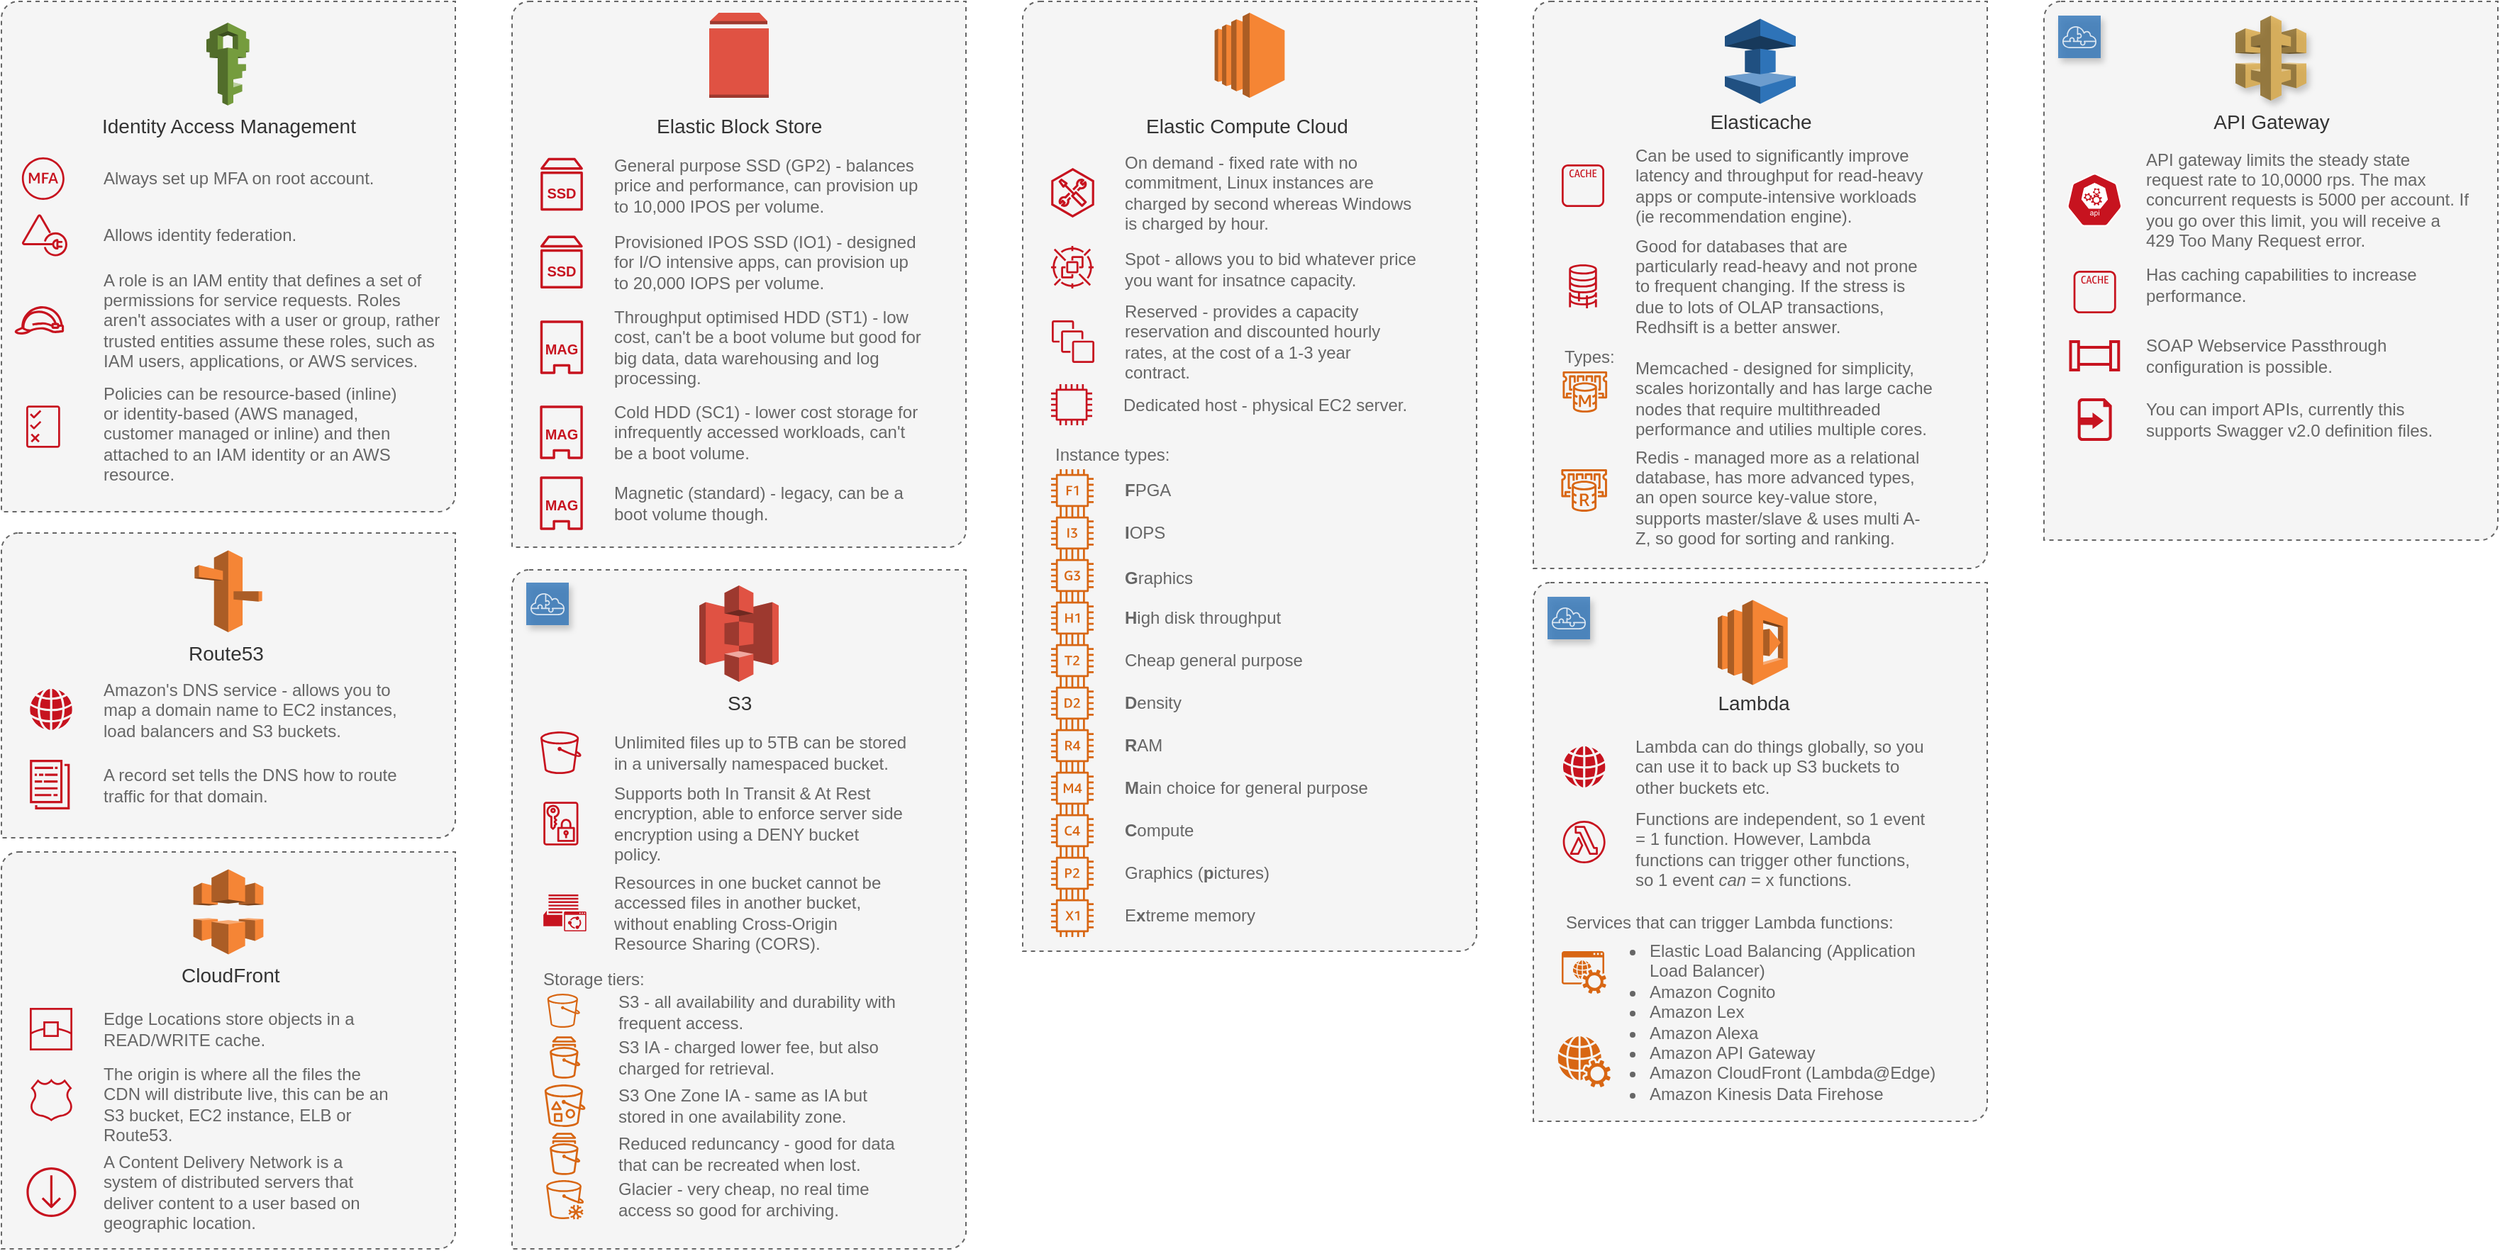 <mxfile version="12.4.2" type="device" pages="1"><diagram id="Ht1M8jgEwFfnCIfOTk4-" name="Page-1"><mxGraphModel dx="932" dy="666" grid="1" gridSize="10" guides="1" tooltips="1" connect="1" arrows="1" fold="1" page="1" pageScale="1" pageWidth="2336" pageHeight="1654" math="0" shadow="0"><root><mxCell id="0"/><mxCell id="1" parent="0"/><mxCell id="lsvM54tCQqU1haOQsPs_-42" value="" style="group" parent="1" vertex="1" connectable="0"><mxGeometry x="40" y="40" width="320" height="385" as="geometry"/></mxCell><mxCell id="lsvM54tCQqU1haOQsPs_-100" value="" style="group" parent="lsvM54tCQqU1haOQsPs_-42" vertex="1" connectable="0"><mxGeometry width="320" height="360" as="geometry"/></mxCell><mxCell id="lsvM54tCQqU1haOQsPs_-82" value="" style="verticalLabelPosition=bottom;verticalAlign=top;html=1;shape=mxgraph.basic.diag_round_rect;dx=6;fontSize=14;fontColor=#333333;strokeColor=#666666;dashed=1;fillColor=#f5f5f5;" parent="lsvM54tCQqU1haOQsPs_-100" vertex="1"><mxGeometry width="320" height="360" as="geometry"/></mxCell><mxCell id="sMB0JPfHtlFqm4pyfKsS-7" value="" style="outlineConnect=0;fontColor=#232F3E;gradientColor=none;fillColor=#C7131F;strokeColor=none;dashed=0;verticalLabelPosition=bottom;verticalAlign=top;align=center;html=1;fontSize=12;fontStyle=0;aspect=fixed;pointerEvents=1;shape=mxgraph.aws4.role;" parent="lsvM54tCQqU1haOQsPs_-100" vertex="1"><mxGeometry x="8.98" y="215" width="35.45" height="20" as="geometry"/></mxCell><mxCell id="sMB0JPfHtlFqm4pyfKsS-8" value="" style="outlineConnect=0;fontColor=#232F3E;gradientColor=none;fillColor=#C7131F;strokeColor=none;dashed=0;verticalLabelPosition=bottom;verticalAlign=top;align=center;html=1;fontSize=12;fontStyle=0;aspect=fixed;pointerEvents=1;shape=mxgraph.aws4.ad_connector;" parent="lsvM54tCQqU1haOQsPs_-100" vertex="1"><mxGeometry x="14.43" y="150" width="32.05" height="30" as="geometry"/></mxCell><mxCell id="sMB0JPfHtlFqm4pyfKsS-9" value="" style="outlineConnect=0;fontColor=#232F3E;gradientColor=none;fillColor=#C7131F;strokeColor=none;dashed=0;verticalLabelPosition=bottom;verticalAlign=top;align=center;html=1;fontSize=12;fontStyle=0;aspect=fixed;pointerEvents=1;shape=mxgraph.aws4.mfa_token;" parent="lsvM54tCQqU1haOQsPs_-100" vertex="1"><mxGeometry x="14.43" y="110" width="30" height="30" as="geometry"/></mxCell><mxCell id="sMB0JPfHtlFqm4pyfKsS-10" value="Always set up MFA on root account." style="text;html=1;strokeColor=none;fillColor=none;align=left;verticalAlign=middle;whiteSpace=wrap;rounded=0;fontColor=#666666;" parent="lsvM54tCQqU1haOQsPs_-100" vertex="1"><mxGeometry x="70" y="115" width="210" height="20" as="geometry"/></mxCell><mxCell id="sMB0JPfHtlFqm4pyfKsS-11" value="Allows identity federation." style="text;html=1;strokeColor=none;fillColor=none;align=left;verticalAlign=middle;whiteSpace=wrap;rounded=0;fontColor=#666666;" parent="lsvM54tCQqU1haOQsPs_-100" vertex="1"><mxGeometry x="70" y="155" width="210" height="20" as="geometry"/></mxCell><mxCell id="sMB0JPfHtlFqm4pyfKsS-12" value="A role is an IAM entity that defines a set of permissions for service requests. Roles aren't associates with a user or group, rather trusted entities assume these roles, such as IAM users, applications, or AWS services." style="text;html=1;strokeColor=none;fillColor=none;align=left;verticalAlign=middle;whiteSpace=wrap;rounded=0;fontColor=#666666;" parent="lsvM54tCQqU1haOQsPs_-100" vertex="1"><mxGeometry x="70" y="215" width="240" height="20" as="geometry"/></mxCell><mxCell id="lsvM54tCQqU1haOQsPs_-2" value="" style="group" parent="lsvM54tCQqU1haOQsPs_-100" vertex="1" connectable="0"><mxGeometry x="120" y="15" width="79.28" height="80" as="geometry"/></mxCell><mxCell id="lsvM54tCQqU1haOQsPs_-1" value="" style="outlineConnect=0;dashed=0;verticalLabelPosition=bottom;verticalAlign=top;align=center;html=1;shape=mxgraph.aws3.iam;fillColor=#759C3E;gradientColor=none;" parent="lsvM54tCQqU1haOQsPs_-2" vertex="1"><mxGeometry x="24.505" width="30.271" height="58.378" as="geometry"/></mxCell><mxCell id="sMB0JPfHtlFqm4pyfKsS-5" value="&lt;font style=&quot;font-size: 14px&quot; color=&quot;#333333&quot;&gt;Identity Access Management&lt;/font&gt;" style="text;html=1;align=center;" parent="lsvM54tCQqU1haOQsPs_-2" vertex="1"><mxGeometry y="58.378" width="79.28" height="21.622" as="geometry"/></mxCell><mxCell id="lsvM54tCQqU1haOQsPs_-3" value="" style="outlineConnect=0;fontColor=#232F3E;gradientColor=none;fillColor=#C7131F;strokeColor=none;dashed=0;verticalLabelPosition=bottom;verticalAlign=top;align=center;html=1;fontSize=12;fontStyle=0;aspect=fixed;pointerEvents=1;shape=mxgraph.aws4.permissions;" parent="lsvM54tCQqU1haOQsPs_-100" vertex="1"><mxGeometry x="17.51" y="285" width="23.85" height="30" as="geometry"/></mxCell><mxCell id="lsvM54tCQqU1haOQsPs_-4" value="&lt;font color=&quot;#666666&quot;&gt;Policies can be resource-based (inline) or identity-based (AWS managed, customer managed or inline) and then attached to an IAM identity or an AWS resource.&lt;/font&gt;" style="text;html=1;strokeColor=none;fillColor=none;align=left;verticalAlign=middle;whiteSpace=wrap;rounded=0;" parent="lsvM54tCQqU1haOQsPs_-100" vertex="1"><mxGeometry x="70" y="295" width="210" height="20" as="geometry"/></mxCell><mxCell id="lsvM54tCQqU1haOQsPs_-98" value="" style="group" parent="1" vertex="1" connectable="0"><mxGeometry x="470" y="48" width="250" height="382" as="geometry"/></mxCell><mxCell id="lsvM54tCQqU1haOQsPs_-41" value="" style="group" parent="lsvM54tCQqU1haOQsPs_-98" vertex="1" connectable="0"><mxGeometry width="250" height="382" as="geometry"/></mxCell><mxCell id="lsvM54tCQqU1haOQsPs_-12" value="" style="group" parent="lsvM54tCQqU1haOQsPs_-41" vertex="1" connectable="0"><mxGeometry x="30" width="220" height="382" as="geometry"/></mxCell><mxCell id="lsvM54tCQqU1haOQsPs_-23" value="" style="verticalLabelPosition=bottom;verticalAlign=top;html=1;shape=mxgraph.basic.diag_round_rect;dx=6;fontSize=14;fontColor=#333333;strokeColor=#666666;dashed=1;fillColor=#f5f5f5;" parent="lsvM54tCQqU1haOQsPs_-12" vertex="1"><mxGeometry x="-100" y="-8" width="320" height="385" as="geometry"/></mxCell><mxCell id="lsvM54tCQqU1haOQsPs_-10" value="" style="outlineConnect=0;dashed=0;verticalLabelPosition=bottom;verticalAlign=top;align=center;html=1;shape=mxgraph.aws3.volume;fillColor=#E05243;gradientColor=none;" parent="lsvM54tCQqU1haOQsPs_-12" vertex="1"><mxGeometry x="39" width="42" height="60" as="geometry"/></mxCell><mxCell id="lsvM54tCQqU1haOQsPs_-11" value="Elastic Block Store" style="text;html=1;fontColor=#333333;fontSize=14;" parent="lsvM54tCQqU1haOQsPs_-12" vertex="1"><mxGeometry y="65" width="120" height="30" as="geometry"/></mxCell><mxCell id="lsvM54tCQqU1haOQsPs_-32" value="" style="group" parent="lsvM54tCQqU1haOQsPs_-12" vertex="1" connectable="0"><mxGeometry x="-85" y="102.13" width="40" height="37.74" as="geometry"/></mxCell><mxCell id="lsvM54tCQqU1haOQsPs_-17" value="" style="outlineConnect=0;fontColor=#232F3E;gradientColor=none;fillColor=#C7131F;strokeColor=none;dashed=0;verticalLabelPosition=bottom;verticalAlign=top;align=center;html=1;fontSize=12;fontStyle=0;aspect=fixed;pointerEvents=1;shape=mxgraph.aws4.volume;" parent="lsvM54tCQqU1haOQsPs_-32" vertex="1"><mxGeometry x="5" width="30" height="37.74" as="geometry"/></mxCell><mxCell id="lsvM54tCQqU1haOQsPs_-27" value="&lt;font color=&quot;#c7131f&quot; size=&quot;1&quot;&gt;SSD&lt;/font&gt;" style="text;html=1;strokeColor=none;fillColor=none;align=center;verticalAlign=middle;whiteSpace=wrap;rounded=0;dashed=1;fontSize=14;fontColor=#333333;fontStyle=1" parent="lsvM54tCQqU1haOQsPs_-32" vertex="1"><mxGeometry y="13.87" width="40" height="20" as="geometry"/></mxCell><mxCell id="lsvM54tCQqU1haOQsPs_-33" value="" style="group" parent="lsvM54tCQqU1haOQsPs_-12" vertex="1" connectable="0"><mxGeometry x="-85" y="157" width="40" height="37.74" as="geometry"/></mxCell><mxCell id="lsvM54tCQqU1haOQsPs_-19" value="" style="outlineConnect=0;fontColor=#232F3E;gradientColor=none;fillColor=#C7131F;strokeColor=none;dashed=0;verticalLabelPosition=bottom;verticalAlign=top;align=center;html=1;fontSize=12;fontStyle=0;aspect=fixed;pointerEvents=1;shape=mxgraph.aws4.volume;" parent="lsvM54tCQqU1haOQsPs_-33" vertex="1"><mxGeometry x="4.89" width="30" height="37.74" as="geometry"/></mxCell><mxCell id="lsvM54tCQqU1haOQsPs_-28" value="&lt;font color=&quot;#c7131f&quot; size=&quot;1&quot;&gt;SSD&lt;/font&gt;" style="text;html=1;strokeColor=none;fillColor=none;align=center;verticalAlign=middle;whiteSpace=wrap;rounded=0;dashed=1;fontSize=14;fontColor=#333333;fontStyle=1" parent="lsvM54tCQqU1haOQsPs_-33" vertex="1"><mxGeometry y="13.74" width="40" height="20" as="geometry"/></mxCell><mxCell id="lsvM54tCQqU1haOQsPs_-34" value="Provisioned IPOS SSD (IO1) - designed for I/O intensive apps, can provision up to 20,000 IOPS per volume." style="text;html=1;strokeColor=none;fillColor=none;align=left;verticalAlign=middle;whiteSpace=wrap;rounded=0;fontColor=#666666;" parent="lsvM54tCQqU1haOQsPs_-12" vertex="1"><mxGeometry x="-30" y="165.87" width="220" height="20" as="geometry"/></mxCell><mxCell id="lsvM54tCQqU1haOQsPs_-35" value="" style="group" parent="lsvM54tCQqU1haOQsPs_-12" vertex="1" connectable="0"><mxGeometry x="-85" y="217" width="40" height="38" as="geometry"/></mxCell><mxCell id="lsvM54tCQqU1haOQsPs_-24" value="" style="outlineConnect=0;fontColor=#232F3E;gradientColor=none;fillColor=#C7131F;strokeColor=none;dashed=0;verticalLabelPosition=bottom;verticalAlign=top;align=center;html=1;fontSize=12;fontStyle=0;aspect=fixed;pointerEvents=1;shape=mxgraph.aws4.non_cached_volume;" parent="lsvM54tCQqU1haOQsPs_-35" vertex="1"><mxGeometry x="4.89" width="30.21" height="38" as="geometry"/></mxCell><mxCell id="lsvM54tCQqU1haOQsPs_-29" value="&lt;font color=&quot;#c7131f&quot; size=&quot;1&quot;&gt;MAG&lt;/font&gt;" style="text;html=1;strokeColor=none;fillColor=none;align=center;verticalAlign=middle;whiteSpace=wrap;rounded=0;dashed=1;fontSize=14;fontColor=#333333;fontStyle=1" parent="lsvM54tCQqU1haOQsPs_-35" vertex="1"><mxGeometry y="9" width="40" height="20" as="geometry"/></mxCell><mxCell id="lsvM54tCQqU1haOQsPs_-36" value="Throughput optimised HDD (ST1) - low cost, can't be a boot volume but good for big data, data warehousing and log processing." style="text;html=1;strokeColor=none;fillColor=none;align=left;verticalAlign=middle;whiteSpace=wrap;rounded=0;fontColor=#666666;" parent="lsvM54tCQqU1haOQsPs_-12" vertex="1"><mxGeometry x="-30" y="226" width="220" height="20" as="geometry"/></mxCell><mxCell id="lsvM54tCQqU1haOQsPs_-37" value="" style="group" parent="lsvM54tCQqU1haOQsPs_-12" vertex="1" connectable="0"><mxGeometry x="-85" y="277" width="40" height="38" as="geometry"/></mxCell><mxCell id="lsvM54tCQqU1haOQsPs_-25" value="" style="outlineConnect=0;fontColor=#232F3E;gradientColor=none;fillColor=#C7131F;strokeColor=none;dashed=0;verticalLabelPosition=bottom;verticalAlign=top;align=center;html=1;fontSize=12;fontStyle=0;aspect=fixed;pointerEvents=1;shape=mxgraph.aws4.non_cached_volume;" parent="lsvM54tCQqU1haOQsPs_-37" vertex="1"><mxGeometry x="4.68" width="30.21" height="38" as="geometry"/></mxCell><mxCell id="lsvM54tCQqU1haOQsPs_-30" value="&lt;font color=&quot;#c7131f&quot; size=&quot;1&quot;&gt;MAG&lt;/font&gt;" style="text;html=1;strokeColor=none;fillColor=none;align=center;verticalAlign=middle;whiteSpace=wrap;rounded=0;dashed=1;fontSize=14;fontColor=#333333;fontStyle=1" parent="lsvM54tCQqU1haOQsPs_-37" vertex="1"><mxGeometry y="9" width="40" height="20" as="geometry"/></mxCell><mxCell id="lsvM54tCQqU1haOQsPs_-38" value="" style="group" parent="lsvM54tCQqU1haOQsPs_-12" vertex="1" connectable="0"><mxGeometry x="-85" y="327" width="40" height="38" as="geometry"/></mxCell><mxCell id="lsvM54tCQqU1haOQsPs_-26" value="" style="outlineConnect=0;fontColor=#232F3E;gradientColor=none;fillColor=#C7131F;strokeColor=none;dashed=0;verticalLabelPosition=bottom;verticalAlign=top;align=center;html=1;fontSize=12;fontStyle=0;aspect=fixed;pointerEvents=1;shape=mxgraph.aws4.non_cached_volume;" parent="lsvM54tCQqU1haOQsPs_-38" vertex="1"><mxGeometry x="4.68" width="30.21" height="38" as="geometry"/></mxCell><mxCell id="lsvM54tCQqU1haOQsPs_-31" value="&lt;font color=&quot;#c7131f&quot; size=&quot;1&quot;&gt;MAG&lt;/font&gt;" style="text;html=1;strokeColor=none;fillColor=none;align=center;verticalAlign=middle;whiteSpace=wrap;rounded=0;dashed=1;fontSize=14;fontColor=#333333;fontStyle=1" parent="lsvM54tCQqU1haOQsPs_-38" vertex="1"><mxGeometry y="9" width="40" height="20" as="geometry"/></mxCell><mxCell id="lsvM54tCQqU1haOQsPs_-39" value="Cold HDD (SC1) - lower cost storage for infrequently accessed workloads, can't be a boot volume." style="text;html=1;strokeColor=none;fillColor=none;align=left;verticalAlign=middle;whiteSpace=wrap;rounded=0;fontColor=#666666;" parent="lsvM54tCQqU1haOQsPs_-12" vertex="1"><mxGeometry x="-30" y="286" width="220" height="20" as="geometry"/></mxCell><mxCell id="lsvM54tCQqU1haOQsPs_-40" value="Magnetic (standard) - legacy, can be a boot volume though." style="text;html=1;strokeColor=none;fillColor=none;align=left;verticalAlign=middle;whiteSpace=wrap;rounded=0;fontColor=#666666;" parent="lsvM54tCQqU1haOQsPs_-12" vertex="1"><mxGeometry x="-30" y="336" width="220" height="20" as="geometry"/></mxCell><mxCell id="lsvM54tCQqU1haOQsPs_-22" value="General purpose SSD (GP2) - balances price and performance, can provision up to 10,000 IPOS per volume." style="text;html=1;strokeColor=none;fillColor=none;align=left;verticalAlign=middle;whiteSpace=wrap;rounded=0;fontColor=#666666;" parent="lsvM54tCQqU1haOQsPs_-41" vertex="1"><mxGeometry y="112" width="220" height="20" as="geometry"/></mxCell><mxCell id="lsvM54tCQqU1haOQsPs_-101" value="" style="group" parent="1" vertex="1" connectable="0"><mxGeometry x="40" y="415" width="320" height="215" as="geometry"/></mxCell><mxCell id="lsvM54tCQqU1haOQsPs_-84" value="" style="verticalLabelPosition=bottom;verticalAlign=top;html=1;shape=mxgraph.basic.diag_round_rect;dx=6;fontSize=14;fontColor=#333333;strokeColor=#666666;dashed=1;fillColor=#f5f5f5;" parent="lsvM54tCQqU1haOQsPs_-101" vertex="1"><mxGeometry width="320" height="215" as="geometry"/></mxCell><mxCell id="lsvM54tCQqU1haOQsPs_-86" value="" style="group" parent="lsvM54tCQqU1haOQsPs_-101" vertex="1" connectable="0"><mxGeometry x="130" y="12.25" width="60" height="87.75" as="geometry"/></mxCell><mxCell id="lsvM54tCQqU1haOQsPs_-83" value="" style="outlineConnect=0;dashed=0;verticalLabelPosition=bottom;verticalAlign=top;align=center;html=1;shape=mxgraph.aws3.route_53;fillColor=#F58536;gradientColor=none;strokeColor=#333333;fontSize=14;fontColor=#C7131F;" parent="lsvM54tCQqU1haOQsPs_-86" vertex="1"><mxGeometry x="6.19" width="47.62" height="57.75" as="geometry"/></mxCell><mxCell id="lsvM54tCQqU1haOQsPs_-85" value="&lt;font color=&quot;#333333&quot;&gt;Route53&lt;/font&gt;" style="text;html=1;fontSize=14;fontColor=#C7131F;" parent="lsvM54tCQqU1haOQsPs_-86" vertex="1"><mxGeometry y="57.75" width="60" height="30" as="geometry"/></mxCell><mxCell id="lsvM54tCQqU1haOQsPs_-91" value="" style="pointerEvents=1;shadow=0;dashed=0;html=1;strokeColor=none;fillColor=#C7131F;labelPosition=center;verticalLabelPosition=bottom;verticalAlign=top;outlineConnect=0;align=center;shape=mxgraph.office.concepts.globe_internet;fontSize=14;fontColor=#C7131F;" parent="lsvM54tCQqU1haOQsPs_-101" vertex="1"><mxGeometry x="20" y="110" width="30" height="29" as="geometry"/></mxCell><mxCell id="lsvM54tCQqU1haOQsPs_-93" value="Amazon's DNS service - allows you to map a domain name to EC2 instances, load balancers and S3 buckets." style="text;html=1;strokeColor=none;fillColor=none;align=left;verticalAlign=middle;whiteSpace=wrap;rounded=0;fontColor=#666666;" parent="lsvM54tCQqU1haOQsPs_-101" vertex="1"><mxGeometry x="70" y="115" width="210" height="20" as="geometry"/></mxCell><mxCell id="lsvM54tCQqU1haOQsPs_-94" value="" style="outlineConnect=0;fontColor=#232F3E;gradientColor=none;fillColor=#C7131F;strokeColor=none;dashed=0;verticalLabelPosition=bottom;verticalAlign=top;align=center;html=1;fontSize=12;fontStyle=0;aspect=fixed;pointerEvents=1;shape=mxgraph.aws4.data_set;" parent="lsvM54tCQqU1haOQsPs_-101" vertex="1"><mxGeometry x="20" y="160" width="28.27" height="35" as="geometry"/></mxCell><mxCell id="lsvM54tCQqU1haOQsPs_-95" value="A record set tells the DNS how to route traffic for that domain." style="text;html=1;strokeColor=none;fillColor=none;align=left;verticalAlign=middle;whiteSpace=wrap;rounded=0;fontColor=#666666;" parent="lsvM54tCQqU1haOQsPs_-101" vertex="1"><mxGeometry x="70" y="167.5" width="210" height="20" as="geometry"/></mxCell><mxCell id="lsvM54tCQqU1haOQsPs_-122" value="" style="group" parent="1" vertex="1" connectable="0"><mxGeometry x="760" y="40" width="320" height="670" as="geometry"/></mxCell><mxCell id="lsvM54tCQqU1haOQsPs_-99" value="" style="group" parent="lsvM54tCQqU1haOQsPs_-122" vertex="1" connectable="0"><mxGeometry width="320" height="670" as="geometry"/></mxCell><mxCell id="lsvM54tCQqU1haOQsPs_-43" value="&lt;span style=&quot;color: rgba(0 , 0 , 0 , 0) ; font-family: monospace ; font-size: 0px&quot;&gt;%3CmxGraphModel%3E%3Croot%3E%3CmxCell%20id%3D%220%22%2F%3E%3CmxCell%20id%3D%221%22%20parent%3D%220%22%2F%3E%3CmxCell%20id%3D%222%22%20value%3D%22%26lt%3Bb%26gt%3BR%26lt%3B%2Fb%26gt%3BAM%22%20style%3D%22text%3Bhtml%3D1%3BstrokeColor%3Dnone%3BfillColor%3Dnone%3Balign%3Dleft%3BverticalAlign%3Dmiddle%3BwhiteSpace%3Dwrap%3Brounded%3D0%3BfontColor%3D%23666666%3B%22%20vertex%3D%221%22%20parent%3D%221%22%3E%3CmxGeometry%20x%3D%22830%22%20y%3D%22335%22%20width%3D%22210%22%20height%3D%2220%22%20as%3D%22geometry%22%2F%3E%3C%2FmxCell%3E%3C%2Froot%3E%3C%2FmxGraphModel%3E&lt;/span&gt;" style="verticalLabelPosition=bottom;verticalAlign=top;html=1;shape=mxgraph.basic.diag_round_rect;dx=6;fontSize=14;fontColor=#333333;strokeColor=#666666;dashed=1;fillColor=#f5f5f5;" parent="lsvM54tCQqU1haOQsPs_-99" vertex="1"><mxGeometry width="320" height="670" as="geometry"/></mxCell><mxCell id="lsvM54tCQqU1haOQsPs_-7" value="" style="group" parent="lsvM54tCQqU1haOQsPs_-99" vertex="1" connectable="0"><mxGeometry x="85" y="8" width="150" height="95" as="geometry"/></mxCell><mxCell id="lsvM54tCQqU1haOQsPs_-5" value="" style="outlineConnect=0;dashed=0;verticalLabelPosition=bottom;verticalAlign=top;align=center;html=1;shape=mxgraph.aws3.ec2;fillColor=#F58534;gradientColor=none;fontColor=#666666;" parent="lsvM54tCQqU1haOQsPs_-7" vertex="1"><mxGeometry x="50.32" width="49.36" height="60" as="geometry"/></mxCell><mxCell id="lsvM54tCQqU1haOQsPs_-6" value="&lt;font style=&quot;font-size: 14px&quot; color=&quot;#333333&quot;&gt;Elastic Compute Cloud&lt;/font&gt;" style="text;html=1;fontColor=#666666;" parent="lsvM54tCQqU1haOQsPs_-7" vertex="1"><mxGeometry y="65" width="150" height="30" as="geometry"/></mxCell><mxCell id="lsvM54tCQqU1haOQsPs_-70" value="" style="outlineConnect=0;fontColor=#232F3E;gradientColor=none;fillColor=#C7131F;strokeColor=none;dashed=0;verticalLabelPosition=bottom;verticalAlign=top;align=center;html=1;fontSize=12;fontStyle=0;aspect=fixed;pointerEvents=1;shape=mxgraph.aws4.external_toolkit;" parent="lsvM54tCQqU1haOQsPs_-99" vertex="1"><mxGeometry x="20" y="117.5" width="30.51" height="35" as="geometry"/></mxCell><mxCell id="lsvM54tCQqU1haOQsPs_-71" value="On demand - fixed rate with no commitment, Linux instances are charged by second whereas Windows is charged by hour." style="text;html=1;strokeColor=none;fillColor=none;align=left;verticalAlign=middle;whiteSpace=wrap;rounded=0;fontColor=#666666;" parent="lsvM54tCQqU1haOQsPs_-99" vertex="1"><mxGeometry x="70" y="125" width="210" height="20" as="geometry"/></mxCell><mxCell id="lsvM54tCQqU1haOQsPs_-73" value="" style="outlineConnect=0;fontColor=#232F3E;gradientColor=none;fillColor=#C7131F;strokeColor=none;dashed=0;verticalLabelPosition=bottom;verticalAlign=top;align=center;html=1;fontSize=12;fontStyle=0;aspect=fixed;pointerEvents=1;shape=mxgraph.aws4.spot_instance;" parent="lsvM54tCQqU1haOQsPs_-99" vertex="1"><mxGeometry x="20" y="172.5" width="30" height="30" as="geometry"/></mxCell><mxCell id="lsvM54tCQqU1haOQsPs_-75" value="Spot - allows you to bid whatever price you want for insatnce capacity." style="text;html=1;strokeColor=none;fillColor=none;align=left;verticalAlign=middle;whiteSpace=wrap;rounded=0;fontColor=#666666;" parent="lsvM54tCQqU1haOQsPs_-99" vertex="1"><mxGeometry x="70" y="177.5" width="210" height="22.5" as="geometry"/></mxCell><mxCell id="lsvM54tCQqU1haOQsPs_-76" value="" style="outlineConnect=0;fontColor=#232F3E;gradientColor=none;fillColor=#C7131F;strokeColor=none;dashed=0;verticalLabelPosition=bottom;verticalAlign=top;align=center;html=1;fontSize=12;fontStyle=0;aspect=fixed;pointerEvents=1;shape=mxgraph.aws4.instances;" parent="lsvM54tCQqU1haOQsPs_-99" vertex="1"><mxGeometry x="20.51" y="225" width="30" height="30" as="geometry"/></mxCell><mxCell id="lsvM54tCQqU1haOQsPs_-77" value="Reserved - provides a capacity reservation and discounted hourly rates, at the cost of a 1-3 year contract." style="text;html=1;strokeColor=none;fillColor=none;align=left;verticalAlign=middle;whiteSpace=wrap;rounded=0;fontColor=#666666;" parent="lsvM54tCQqU1haOQsPs_-99" vertex="1"><mxGeometry x="70" y="230" width="210" height="20" as="geometry"/></mxCell><mxCell id="lsvM54tCQqU1haOQsPs_-44" value="" style="outlineConnect=0;fontColor=#232F3E;gradientColor=none;fillColor=#D86613;strokeColor=none;dashed=0;verticalLabelPosition=bottom;verticalAlign=top;align=center;html=1;fontSize=12;fontStyle=0;aspect=fixed;pointerEvents=1;shape=mxgraph.aws4.f1_instance;" parent="lsvM54tCQqU1haOQsPs_-99" vertex="1"><mxGeometry x="20" y="330" width="30" height="30" as="geometry"/></mxCell><mxCell id="lsvM54tCQqU1haOQsPs_-45" value="&lt;b&gt;F&lt;/b&gt;PGA&amp;nbsp;" style="text;html=1;strokeColor=none;fillColor=none;align=left;verticalAlign=middle;whiteSpace=wrap;rounded=0;fontColor=#666666;" parent="lsvM54tCQqU1haOQsPs_-99" vertex="1"><mxGeometry x="70" y="335" width="210" height="20" as="geometry"/></mxCell><mxCell id="lsvM54tCQqU1haOQsPs_-46" value="" style="outlineConnect=0;fontColor=#232F3E;gradientColor=none;fillColor=#D86613;strokeColor=none;dashed=0;verticalLabelPosition=bottom;verticalAlign=top;align=center;html=1;fontSize=12;fontStyle=0;aspect=fixed;pointerEvents=1;shape=mxgraph.aws4.i3_instance;" parent="lsvM54tCQqU1haOQsPs_-99" vertex="1"><mxGeometry x="20" y="360" width="30" height="30" as="geometry"/></mxCell><mxCell id="lsvM54tCQqU1haOQsPs_-47" value="&lt;b&gt;I&lt;/b&gt;OPS" style="text;html=1;strokeColor=none;fillColor=none;align=left;verticalAlign=middle;whiteSpace=wrap;rounded=0;fontColor=#666666;" parent="lsvM54tCQqU1haOQsPs_-99" vertex="1"><mxGeometry x="70" y="365" width="210" height="20" as="geometry"/></mxCell><mxCell id="lsvM54tCQqU1haOQsPs_-48" value="" style="outlineConnect=0;fontColor=#232F3E;gradientColor=none;fillColor=#D86613;strokeColor=none;dashed=0;verticalLabelPosition=bottom;verticalAlign=top;align=center;html=1;fontSize=12;fontStyle=0;aspect=fixed;pointerEvents=1;shape=mxgraph.aws4.g3_instance;" parent="lsvM54tCQqU1haOQsPs_-99" vertex="1"><mxGeometry x="20" y="390" width="30" height="30" as="geometry"/></mxCell><mxCell id="lsvM54tCQqU1haOQsPs_-49" value="&lt;b&gt;G&lt;/b&gt;raphics" style="text;html=1;strokeColor=none;fillColor=none;align=left;verticalAlign=middle;whiteSpace=wrap;rounded=0;fontColor=#666666;" parent="lsvM54tCQqU1haOQsPs_-99" vertex="1"><mxGeometry x="70" y="396.5" width="210" height="20" as="geometry"/></mxCell><mxCell id="lsvM54tCQqU1haOQsPs_-50" value="" style="outlineConnect=0;fontColor=#232F3E;gradientColor=none;fillColor=#D86613;strokeColor=none;dashed=0;verticalLabelPosition=bottom;verticalAlign=top;align=center;html=1;fontSize=12;fontStyle=0;aspect=fixed;pointerEvents=1;shape=mxgraph.aws4.h1_instance;" parent="lsvM54tCQqU1haOQsPs_-99" vertex="1"><mxGeometry x="20" y="420" width="30" height="30" as="geometry"/></mxCell><mxCell id="lsvM54tCQqU1haOQsPs_-51" value="&lt;b&gt;H&lt;/b&gt;igh disk throughput" style="text;html=1;strokeColor=none;fillColor=none;align=left;verticalAlign=middle;whiteSpace=wrap;rounded=0;fontColor=#666666;" parent="lsvM54tCQqU1haOQsPs_-99" vertex="1"><mxGeometry x="70" y="425" width="210" height="20" as="geometry"/></mxCell><mxCell id="lsvM54tCQqU1haOQsPs_-52" value="" style="outlineConnect=0;fontColor=#232F3E;gradientColor=none;fillColor=#D86613;strokeColor=none;dashed=0;verticalLabelPosition=bottom;verticalAlign=top;align=center;html=1;fontSize=12;fontStyle=0;aspect=fixed;pointerEvents=1;shape=mxgraph.aws4.t2_instance;" parent="lsvM54tCQqU1haOQsPs_-99" vertex="1"><mxGeometry x="20" y="450" width="30" height="30" as="geometry"/></mxCell><mxCell id="lsvM54tCQqU1haOQsPs_-53" value="Cheap general purpose" style="text;html=1;strokeColor=none;fillColor=none;align=left;verticalAlign=middle;whiteSpace=wrap;rounded=0;fontColor=#666666;" parent="lsvM54tCQqU1haOQsPs_-99" vertex="1"><mxGeometry x="70" y="455" width="210" height="20" as="geometry"/></mxCell><mxCell id="lsvM54tCQqU1haOQsPs_-54" value="" style="outlineConnect=0;fontColor=#232F3E;gradientColor=none;fillColor=#D86613;strokeColor=none;dashed=0;verticalLabelPosition=bottom;verticalAlign=top;align=center;html=1;fontSize=12;fontStyle=0;aspect=fixed;pointerEvents=1;shape=mxgraph.aws4.d2_instance;" parent="lsvM54tCQqU1haOQsPs_-99" vertex="1"><mxGeometry x="20" y="480" width="30" height="30" as="geometry"/></mxCell><mxCell id="lsvM54tCQqU1haOQsPs_-55" value="&lt;b&gt;D&lt;/b&gt;ensity" style="text;html=1;strokeColor=none;fillColor=none;align=left;verticalAlign=middle;whiteSpace=wrap;rounded=0;fontColor=#666666;" parent="lsvM54tCQqU1haOQsPs_-99" vertex="1"><mxGeometry x="70" y="485" width="210" height="20" as="geometry"/></mxCell><mxCell id="lsvM54tCQqU1haOQsPs_-56" value="" style="outlineConnect=0;fontColor=#232F3E;gradientColor=none;fillColor=#D86613;strokeColor=none;dashed=0;verticalLabelPosition=bottom;verticalAlign=top;align=center;html=1;fontSize=12;fontStyle=0;aspect=fixed;pointerEvents=1;shape=mxgraph.aws4.r4_instance;" parent="lsvM54tCQqU1haOQsPs_-99" vertex="1"><mxGeometry x="20" y="510" width="30" height="30" as="geometry"/></mxCell><mxCell id="lsvM54tCQqU1haOQsPs_-57" value="&lt;b&gt;R&lt;/b&gt;AM" style="text;html=1;strokeColor=none;fillColor=none;align=left;verticalAlign=middle;whiteSpace=wrap;rounded=0;fontColor=#666666;" parent="lsvM54tCQqU1haOQsPs_-99" vertex="1"><mxGeometry x="70" y="515" width="210" height="20" as="geometry"/></mxCell><mxCell id="lsvM54tCQqU1haOQsPs_-58" value="" style="outlineConnect=0;fontColor=#232F3E;gradientColor=none;fillColor=#D86613;strokeColor=none;dashed=0;verticalLabelPosition=bottom;verticalAlign=top;align=center;html=1;fontSize=12;fontStyle=0;aspect=fixed;pointerEvents=1;shape=mxgraph.aws4.m4_instance;" parent="lsvM54tCQqU1haOQsPs_-99" vertex="1"><mxGeometry x="20" y="540" width="30" height="30" as="geometry"/></mxCell><mxCell id="lsvM54tCQqU1haOQsPs_-60" value="&lt;b&gt;M&lt;/b&gt;ain choice for general purpose" style="text;html=1;strokeColor=none;fillColor=none;align=left;verticalAlign=middle;whiteSpace=wrap;rounded=0;fontColor=#666666;" parent="lsvM54tCQqU1haOQsPs_-99" vertex="1"><mxGeometry x="70" y="545" width="210" height="20" as="geometry"/></mxCell><mxCell id="lsvM54tCQqU1haOQsPs_-61" value="" style="outlineConnect=0;fontColor=#232F3E;gradientColor=none;fillColor=#D86613;strokeColor=none;dashed=0;verticalLabelPosition=bottom;verticalAlign=top;align=center;html=1;fontSize=12;fontStyle=0;aspect=fixed;pointerEvents=1;shape=mxgraph.aws4.c4_instance;" parent="lsvM54tCQqU1haOQsPs_-99" vertex="1"><mxGeometry x="20" y="570" width="30" height="30" as="geometry"/></mxCell><mxCell id="lsvM54tCQqU1haOQsPs_-62" value="&lt;b&gt;C&lt;/b&gt;ompute" style="text;html=1;strokeColor=none;fillColor=none;align=left;verticalAlign=middle;whiteSpace=wrap;rounded=0;fontColor=#666666;" parent="lsvM54tCQqU1haOQsPs_-99" vertex="1"><mxGeometry x="70" y="575" width="210" height="20" as="geometry"/></mxCell><mxCell id="lsvM54tCQqU1haOQsPs_-63" value="" style="outlineConnect=0;fontColor=#232F3E;gradientColor=none;fillColor=#D86613;strokeColor=none;dashed=0;verticalLabelPosition=bottom;verticalAlign=top;align=center;html=1;fontSize=12;fontStyle=0;aspect=fixed;pointerEvents=1;shape=mxgraph.aws4.p2_instance;" parent="lsvM54tCQqU1haOQsPs_-99" vertex="1"><mxGeometry x="20" y="600" width="30" height="30" as="geometry"/></mxCell><mxCell id="lsvM54tCQqU1haOQsPs_-64" value="Graphics (&lt;b&gt;p&lt;/b&gt;ictures)" style="text;html=1;strokeColor=none;fillColor=none;align=left;verticalAlign=middle;whiteSpace=wrap;rounded=0;fontColor=#666666;" parent="lsvM54tCQqU1haOQsPs_-99" vertex="1"><mxGeometry x="70" y="605" width="210" height="20" as="geometry"/></mxCell><mxCell id="lsvM54tCQqU1haOQsPs_-65" value="" style="outlineConnect=0;fontColor=#232F3E;gradientColor=none;fillColor=#D86613;strokeColor=none;dashed=0;verticalLabelPosition=bottom;verticalAlign=top;align=center;html=1;fontSize=12;fontStyle=0;aspect=fixed;pointerEvents=1;shape=mxgraph.aws4.x1_instance2;" parent="lsvM54tCQqU1haOQsPs_-99" vertex="1"><mxGeometry x="20" y="630" width="30" height="30" as="geometry"/></mxCell><mxCell id="lsvM54tCQqU1haOQsPs_-66" value="E&lt;b&gt;x&lt;/b&gt;treme memory" style="text;html=1;strokeColor=none;fillColor=none;align=left;verticalAlign=middle;whiteSpace=wrap;rounded=0;fontColor=#666666;" parent="lsvM54tCQqU1haOQsPs_-99" vertex="1"><mxGeometry x="70" y="635" width="210" height="20" as="geometry"/></mxCell><mxCell id="lsvM54tCQqU1haOQsPs_-81" value="" style="group" parent="lsvM54tCQqU1haOQsPs_-99" vertex="1" connectable="0"><mxGeometry x="20" y="270" width="259" height="29" as="geometry"/></mxCell><mxCell id="lsvM54tCQqU1haOQsPs_-80" value="" style="group" parent="lsvM54tCQqU1haOQsPs_-81" vertex="1" connectable="0"><mxGeometry width="259" height="29" as="geometry"/></mxCell><mxCell id="lsvM54tCQqU1haOQsPs_-79" value="Dedicated host - physical EC2 server." style="text;html=1;strokeColor=none;fillColor=none;align=left;verticalAlign=middle;whiteSpace=wrap;rounded=0;fontColor=#666666;" parent="lsvM54tCQqU1haOQsPs_-80" vertex="1"><mxGeometry x="49" y="3.25" width="210" height="22.5" as="geometry"/></mxCell><mxCell id="lsvM54tCQqU1haOQsPs_-78" value="" style="outlineConnect=0;fontColor=#232F3E;gradientColor=none;fillColor=#C7131F;strokeColor=none;dashed=0;verticalLabelPosition=bottom;verticalAlign=top;align=center;html=1;fontSize=12;fontStyle=0;aspect=fixed;pointerEvents=1;shape=mxgraph.aws4.instance2;" parent="lsvM54tCQqU1haOQsPs_-80" vertex="1"><mxGeometry width="29" height="29" as="geometry"/></mxCell><mxCell id="lsvM54tCQqU1haOQsPs_-121" value="Instance types:" style="text;html=1;strokeColor=none;fillColor=none;align=left;verticalAlign=middle;whiteSpace=wrap;rounded=0;fontColor=#666666;" parent="lsvM54tCQqU1haOQsPs_-99" vertex="1"><mxGeometry x="20.51" y="310" width="210" height="20" as="geometry"/></mxCell><mxCell id="lsvM54tCQqU1haOQsPs_-131" value="" style="group" parent="1" vertex="1" connectable="0"><mxGeometry x="400" y="441" width="320" height="479" as="geometry"/></mxCell><mxCell id="lsvM54tCQqU1haOQsPs_-97" value="" style="verticalLabelPosition=bottom;verticalAlign=top;html=1;shape=mxgraph.basic.diag_round_rect;dx=6;fontSize=14;fontColor=#333333;strokeColor=#666666;dashed=1;fillColor=#f5f5f5;" parent="lsvM54tCQqU1haOQsPs_-131" vertex="1"><mxGeometry width="320" height="479" as="geometry"/></mxCell><mxCell id="lsvM54tCQqU1haOQsPs_-96" value="" style="outlineConnect=0;dashed=0;verticalLabelPosition=bottom;verticalAlign=top;align=center;html=1;shape=mxgraph.aws3.s3;fillColor=#E05243;gradientColor=none;strokeColor=#333333;fontSize=14;fontColor=#C7131F;" parent="lsvM54tCQqU1haOQsPs_-131" vertex="1"><mxGeometry x="132.03" y="11" width="55.94" height="68" as="geometry"/></mxCell><mxCell id="lsvM54tCQqU1haOQsPs_-102" value="&lt;font color=&quot;#333333&quot;&gt;S3&lt;/font&gt;" style="text;html=1;fontSize=14;fontColor=#C7131F;" parent="lsvM54tCQqU1haOQsPs_-131" vertex="1"><mxGeometry x="150" y="79" width="20" height="30" as="geometry"/></mxCell><mxCell id="lsvM54tCQqU1haOQsPs_-103" value="" style="outlineConnect=0;fontColor=#232F3E;gradientColor=none;fillColor=#C7131F;strokeColor=none;dashed=0;verticalLabelPosition=bottom;verticalAlign=top;align=center;html=1;fontSize=12;fontStyle=0;aspect=fixed;pointerEvents=1;shape=mxgraph.aws4.bucket;" parent="lsvM54tCQqU1haOQsPs_-131" vertex="1"><mxGeometry x="20" y="114" width="28.85" height="30" as="geometry"/></mxCell><mxCell id="lsvM54tCQqU1haOQsPs_-104" value="Unlimited files up to 5TB can be stored in a universally namespaced bucket." style="text;html=1;strokeColor=none;fillColor=none;align=left;verticalAlign=middle;whiteSpace=wrap;rounded=0;fontColor=#666666;" parent="lsvM54tCQqU1haOQsPs_-131" vertex="1"><mxGeometry x="70" y="119" width="210" height="20" as="geometry"/></mxCell><mxCell id="lsvM54tCQqU1haOQsPs_-118" value="" style="outlineConnect=0;fontColor=#232F3E;gradientColor=none;fillColor=#C7131F;strokeColor=none;dashed=0;verticalLabelPosition=bottom;verticalAlign=top;align=center;html=1;fontSize=12;fontStyle=0;aspect=fixed;pointerEvents=1;shape=mxgraph.aws4.data_encryption_key;" parent="lsvM54tCQqU1haOQsPs_-131" vertex="1"><mxGeometry x="22.1" y="163.5" width="24.64" height="31" as="geometry"/></mxCell><mxCell id="lsvM54tCQqU1haOQsPs_-119" value="Supports both In Transit &amp;amp; At Rest encryption, able to enforce server side encryption using a DENY bucket policy." style="text;html=1;strokeColor=none;fillColor=none;align=left;verticalAlign=middle;whiteSpace=wrap;rounded=0;fontColor=#666666;" parent="lsvM54tCQqU1haOQsPs_-131" vertex="1"><mxGeometry x="70" y="169" width="210" height="20" as="geometry"/></mxCell><mxCell id="lsvM54tCQqU1haOQsPs_-125" value="" style="group" parent="lsvM54tCQqU1haOQsPs_-131" vertex="1" connectable="0"><mxGeometry x="20" y="279" width="262.91" height="182.67" as="geometry"/></mxCell><mxCell id="lsvM54tCQqU1haOQsPs_-117" value="" style="group" parent="lsvM54tCQqU1haOQsPs_-125" vertex="1" connectable="0"><mxGeometry y="20" width="262.91" height="162.67" as="geometry"/></mxCell><mxCell id="lsvM54tCQqU1haOQsPs_-105" value="" style="outlineConnect=0;fontColor=#232F3E;gradientColor=none;gradientDirection=north;fillColor=none;strokeColor=#D86613;dashed=0;verticalLabelPosition=bottom;verticalAlign=top;align=center;html=1;fontSize=12;fontStyle=0;aspect=fixed;shape=mxgraph.aws4.resourceIcon;resIcon=mxgraph.aws4.glacier;" parent="lsvM54tCQqU1haOQsPs_-117" vertex="1"><mxGeometry y="128" width="34.67" height="34.67" as="geometry"/></mxCell><mxCell id="lsvM54tCQqU1haOQsPs_-106" value="" style="outlineConnect=0;fontColor=#232F3E;gradientColor=none;fillColor=#D86613;strokeColor=none;dashed=0;verticalLabelPosition=bottom;verticalAlign=top;align=center;html=1;fontSize=12;fontStyle=0;aspect=fixed;pointerEvents=1;shape=mxgraph.aws4.bucket_with_objects;" parent="lsvM54tCQqU1haOQsPs_-117" vertex="1"><mxGeometry x="2.91" y="64" width="28.85" height="30" as="geometry"/></mxCell><mxCell id="lsvM54tCQqU1haOQsPs_-107" value="" style="outlineConnect=0;fontColor=#232F3E;gradientColor=none;fillColor=#D86613;strokeColor=none;dashed=0;verticalLabelPosition=bottom;verticalAlign=top;align=center;html=1;fontSize=12;fontStyle=0;aspect=fixed;pointerEvents=1;shape=mxgraph.aws4.snapshot;" parent="lsvM54tCQqU1haOQsPs_-117" vertex="1"><mxGeometry x="6.56" y="30" width="21.54" height="30" as="geometry"/></mxCell><mxCell id="lsvM54tCQqU1haOQsPs_-108" value="" style="outlineConnect=0;fontColor=#232F3E;gradientColor=none;fillColor=#D86613;strokeColor=none;dashed=0;verticalLabelPosition=bottom;verticalAlign=top;align=center;html=1;fontSize=12;fontStyle=0;aspect=fixed;pointerEvents=1;shape=mxgraph.aws4.bucket;" parent="lsvM54tCQqU1haOQsPs_-117" vertex="1"><mxGeometry x="4.83" width="23.08" height="24" as="geometry"/></mxCell><mxCell id="lsvM54tCQqU1haOQsPs_-109" value="" style="outlineConnect=0;fontColor=#232F3E;gradientColor=none;fillColor=#D86613;strokeColor=none;dashed=0;verticalLabelPosition=bottom;verticalAlign=top;align=center;html=1;fontSize=12;fontStyle=0;aspect=fixed;pointerEvents=1;shape=mxgraph.aws4.snapshot;" parent="lsvM54tCQqU1haOQsPs_-117" vertex="1"><mxGeometry x="6.56" y="98" width="21.54" height="30" as="geometry"/></mxCell><mxCell id="lsvM54tCQqU1haOQsPs_-111" value="S3 - all availability and durability with frequent access." style="text;html=1;strokeColor=none;fillColor=none;align=left;verticalAlign=middle;whiteSpace=wrap;rounded=0;fontColor=#666666;" parent="lsvM54tCQqU1haOQsPs_-117" vertex="1"><mxGeometry x="52.91" y="3" width="210" height="20" as="geometry"/></mxCell><mxCell id="lsvM54tCQqU1haOQsPs_-112" value="S3 IA - charged lower fee, but also charged for retrieval." style="text;html=1;strokeColor=none;fillColor=none;align=left;verticalAlign=middle;whiteSpace=wrap;rounded=0;fontColor=#666666;" parent="lsvM54tCQqU1haOQsPs_-117" vertex="1"><mxGeometry x="52.91" y="35" width="210" height="20" as="geometry"/></mxCell><mxCell id="lsvM54tCQqU1haOQsPs_-113" value="S3 One Zone IA - same as IA but stored in one availability zone." style="text;html=1;strokeColor=none;fillColor=none;align=left;verticalAlign=middle;whiteSpace=wrap;rounded=0;fontColor=#666666;" parent="lsvM54tCQqU1haOQsPs_-117" vertex="1"><mxGeometry x="52.91" y="69" width="210" height="20" as="geometry"/></mxCell><mxCell id="lsvM54tCQqU1haOQsPs_-114" value="Reduced reduncancy - good for data that can be recreated when lost." style="text;html=1;strokeColor=none;fillColor=none;align=left;verticalAlign=middle;whiteSpace=wrap;rounded=0;fontColor=#666666;" parent="lsvM54tCQqU1haOQsPs_-117" vertex="1"><mxGeometry x="52.91" y="103" width="210" height="20" as="geometry"/></mxCell><mxCell id="lsvM54tCQqU1haOQsPs_-116" value="Glacier - very cheap, no real time access so good for archiving." style="text;html=1;strokeColor=none;fillColor=none;align=left;verticalAlign=middle;whiteSpace=wrap;rounded=0;fontColor=#666666;" parent="lsvM54tCQqU1haOQsPs_-117" vertex="1"><mxGeometry x="52.91" y="135.33" width="210" height="20" as="geometry"/></mxCell><mxCell id="lsvM54tCQqU1haOQsPs_-124" value="Storage tiers:" style="text;html=1;strokeColor=none;fillColor=none;align=left;verticalAlign=middle;whiteSpace=wrap;rounded=0;fontColor=#666666;" parent="lsvM54tCQqU1haOQsPs_-125" vertex="1"><mxGeometry width="210" height="20" as="geometry"/></mxCell><mxCell id="lsvM54tCQqU1haOQsPs_-129" value="" style="pointerEvents=1;shadow=0;dashed=0;html=1;strokeColor=none;fillColor=#C7131F;labelPosition=center;verticalLabelPosition=bottom;verticalAlign=top;outlineConnect=0;align=center;shape=mxgraph.office.communications.application_sharing_workload;fontSize=14;fontColor=#C7131F;" parent="lsvM54tCQqU1haOQsPs_-131" vertex="1"><mxGeometry x="22.1" y="229" width="30.24" height="26" as="geometry"/></mxCell><mxCell id="lsvM54tCQqU1haOQsPs_-130" value="Resources in one bucket cannot be accessed files in another bucket, without enabling Cross-Origin Resource Sharing (CORS)." style="text;html=1;strokeColor=none;fillColor=none;align=left;verticalAlign=middle;whiteSpace=wrap;rounded=0;fontColor=#666666;" parent="lsvM54tCQqU1haOQsPs_-131" vertex="1"><mxGeometry x="70" y="232" width="210" height="20" as="geometry"/></mxCell><mxCell id="lsvM54tCQqU1haOQsPs_-149" value="" style="group" parent="1" vertex="1" connectable="0"><mxGeometry x="40" y="640" width="320" height="280" as="geometry"/></mxCell><mxCell id="lsvM54tCQqU1haOQsPs_-133" value="" style="verticalLabelPosition=bottom;verticalAlign=top;html=1;shape=mxgraph.basic.diag_round_rect;dx=6;fontSize=14;fontColor=#333333;strokeColor=#666666;dashed=1;fillColor=#f5f5f5;" parent="lsvM54tCQqU1haOQsPs_-149" vertex="1"><mxGeometry width="320" height="280" as="geometry"/></mxCell><mxCell id="lsvM54tCQqU1haOQsPs_-138" value="Edge Locations store objects in a READ/WRITE cache.&amp;nbsp;" style="text;html=1;strokeColor=none;fillColor=none;align=left;verticalAlign=middle;whiteSpace=wrap;rounded=0;fontColor=#666666;" parent="lsvM54tCQqU1haOQsPs_-149" vertex="1"><mxGeometry x="70" y="115" width="210" height="20" as="geometry"/></mxCell><mxCell id="lsvM54tCQqU1haOQsPs_-140" value="The origin is where all the files the CDN will distribute live, this can be an S3 bucket, EC2 instance, ELB or Route53." style="text;html=1;strokeColor=none;fillColor=none;align=left;verticalAlign=middle;whiteSpace=wrap;rounded=0;fontColor=#666666;" parent="lsvM54tCQqU1haOQsPs_-149" vertex="1"><mxGeometry x="70" y="167.5" width="210" height="20" as="geometry"/></mxCell><mxCell id="lsvM54tCQqU1haOQsPs_-141" value="" style="outlineConnect=0;dashed=0;verticalLabelPosition=bottom;verticalAlign=top;align=center;html=1;shape=mxgraph.aws3.cloudfront;fillColor=#F58536;gradientColor=none;strokeColor=#D86613;fontSize=14;fontColor=#C7131F;" parent="lsvM54tCQqU1haOQsPs_-149" vertex="1"><mxGeometry x="135.33" y="12.25" width="49.35" height="60" as="geometry"/></mxCell><mxCell id="lsvM54tCQqU1haOQsPs_-136" value="&lt;font color=&quot;#333333&quot;&gt;CloudFront&lt;/font&gt;" style="text;html=1;fontSize=14;fontColor=#C7131F;" parent="lsvM54tCQqU1haOQsPs_-149" vertex="1"><mxGeometry x="125" y="72.25" width="70" height="30" as="geometry"/></mxCell><mxCell id="lsvM54tCQqU1haOQsPs_-142" value="" style="outlineConnect=0;fontColor=#232F3E;gradientColor=none;fillColor=#C7131F;strokeColor=none;dashed=0;verticalLabelPosition=bottom;verticalAlign=top;align=center;html=1;fontSize=12;fontStyle=0;aspect=fixed;pointerEvents=1;shape=mxgraph.aws4.edge_location;" parent="lsvM54tCQqU1haOQsPs_-149" vertex="1"><mxGeometry x="20" y="110" width="30" height="30" as="geometry"/></mxCell><mxCell id="lsvM54tCQqU1haOQsPs_-144" value="" style="outlineConnect=0;fontColor=#232F3E;gradientColor=none;fillColor=#C7131F;strokeColor=none;dashed=0;verticalLabelPosition=bottom;verticalAlign=top;align=center;html=1;fontSize=12;fontStyle=0;aspect=fixed;pointerEvents=1;shape=mxgraph.aws4.hosted_zone;" parent="lsvM54tCQqU1haOQsPs_-149" vertex="1"><mxGeometry x="20" y="160" width="30.39" height="30" as="geometry"/></mxCell><mxCell id="lsvM54tCQqU1haOQsPs_-146" value="" style="outlineConnect=0;fontColor=#232F3E;gradientColor=none;fillColor=#C7131F;strokeColor=none;dashed=0;verticalLabelPosition=bottom;verticalAlign=top;align=center;html=1;fontSize=12;fontStyle=0;aspect=fixed;pointerEvents=1;shape=mxgraph.aws4.streaming_distribution;" parent="lsvM54tCQqU1haOQsPs_-149" vertex="1"><mxGeometry x="17.69" y="222.5" width="35" height="35" as="geometry"/></mxCell><mxCell id="lsvM54tCQqU1haOQsPs_-148" value="A Content Delivery Network is a system of distributed servers that deliver content to a user based on geographic location." style="text;html=1;strokeColor=none;fillColor=none;align=left;verticalAlign=middle;whiteSpace=wrap;rounded=0;fontColor=#666666;" parent="lsvM54tCQqU1haOQsPs_-149" vertex="1"><mxGeometry x="70" y="230" width="210" height="20" as="geometry"/></mxCell><mxCell id="WY0qbQUBfLP64YG41GF8-1" value="" style="group" parent="1" vertex="1" connectable="0"><mxGeometry x="1120" y="40" width="320" height="420" as="geometry"/></mxCell><mxCell id="lsvM54tCQqU1haOQsPs_-169" value="" style="group" parent="WY0qbQUBfLP64YG41GF8-1" vertex="1" connectable="0"><mxGeometry width="320" height="420" as="geometry"/></mxCell><mxCell id="lsvM54tCQqU1haOQsPs_-150" value="" style="group" parent="lsvM54tCQqU1haOQsPs_-169" vertex="1" connectable="0"><mxGeometry width="320" height="420" as="geometry"/></mxCell><mxCell id="lsvM54tCQqU1haOQsPs_-151" value="" style="verticalLabelPosition=bottom;verticalAlign=top;html=1;shape=mxgraph.basic.diag_round_rect;dx=6;fontSize=14;fontColor=#333333;strokeColor=#666666;dashed=1;fillColor=#f5f5f5;" parent="lsvM54tCQqU1haOQsPs_-150" vertex="1"><mxGeometry width="320" height="400" as="geometry"/></mxCell><mxCell id="lsvM54tCQqU1haOQsPs_-152" value="" style="group" parent="lsvM54tCQqU1haOQsPs_-150" vertex="1" connectable="0"><mxGeometry x="130" y="12.25" width="70" height="87.75" as="geometry"/></mxCell><mxCell id="lsvM54tCQqU1haOQsPs_-154" value="&lt;font color=&quot;#333333&quot;&gt;Elasticache&lt;/font&gt;" style="text;html=1;fontSize=14;fontColor=#C7131F;align=center;" parent="lsvM54tCQqU1haOQsPs_-152" vertex="1"><mxGeometry x="-10" y="57.75" width="80" height="30" as="geometry"/></mxCell><mxCell id="lsvM54tCQqU1haOQsPs_-156" value="Can be used to significantly improve latency and throughput for read-heavy apps or compute-intensive workloads (ie recommendation engine)." style="text;html=1;strokeColor=none;fillColor=none;align=left;verticalAlign=middle;whiteSpace=wrap;rounded=0;fontColor=#666666;" parent="lsvM54tCQqU1haOQsPs_-150" vertex="1"><mxGeometry x="70" y="120" width="210" height="20" as="geometry"/></mxCell><mxCell id="lsvM54tCQqU1haOQsPs_-159" value="" style="outlineConnect=0;dashed=0;verticalLabelPosition=bottom;verticalAlign=top;align=center;html=1;shape=mxgraph.aws3.elasticache;fillColor=#2E73B8;gradientColor=none;strokeColor=#D86613;fontSize=14;fontColor=#C7131F;" parent="lsvM54tCQqU1haOQsPs_-150" vertex="1"><mxGeometry x="135" y="12.25" width="50" height="60" as="geometry"/></mxCell><mxCell id="lsvM54tCQqU1haOQsPs_-162" value="" style="outlineConnect=0;fontColor=#232F3E;gradientColor=none;fillColor=#C7131F;strokeColor=none;dashed=0;verticalLabelPosition=bottom;verticalAlign=top;align=center;html=1;fontSize=12;fontStyle=0;aspect=fixed;pointerEvents=1;shape=mxgraph.aws4.cache_node;" parent="lsvM54tCQqU1haOQsPs_-150" vertex="1"><mxGeometry x="20" y="115" width="30" height="30" as="geometry"/></mxCell><mxCell id="lsvM54tCQqU1haOQsPs_-164" value="Good for databases that are particularly read-heavy and not prone to frequent changing. If the stress is due to lots of OLAP transactions, Redhsift is a better answer." style="text;html=1;strokeColor=none;fillColor=none;align=left;verticalAlign=middle;whiteSpace=wrap;rounded=0;fontColor=#666666;" parent="lsvM54tCQqU1haOQsPs_-150" vertex="1"><mxGeometry x="70" y="191" width="210" height="20" as="geometry"/></mxCell><mxCell id="lsvM54tCQqU1haOQsPs_-165" value="" style="outlineConnect=0;fontColor=#232F3E;gradientColor=none;fillColor=#C7131F;strokeColor=none;dashed=0;verticalLabelPosition=bottom;verticalAlign=top;align=center;html=1;fontSize=12;fontStyle=0;aspect=fixed;pointerEvents=1;shape=mxgraph.aws4.database_migration_workflow_job;" parent="lsvM54tCQqU1haOQsPs_-150" vertex="1"><mxGeometry x="25.06" y="185.5" width="19.87" height="31" as="geometry"/></mxCell><mxCell id="lsvM54tCQqU1haOQsPs_-166" value="Types:" style="text;html=1;strokeColor=none;fillColor=none;align=left;verticalAlign=middle;whiteSpace=wrap;rounded=0;fontColor=#666666;" parent="lsvM54tCQqU1haOQsPs_-150" vertex="1"><mxGeometry x="20.0" y="241" width="210" height="20" as="geometry"/></mxCell><mxCell id="lsvM54tCQqU1haOQsPs_-160" value="" style="outlineConnect=0;fontColor=#232F3E;gradientColor=none;fillColor=#D86613;strokeColor=none;dashed=0;verticalLabelPosition=bottom;verticalAlign=top;align=center;html=1;fontSize=12;fontStyle=0;aspect=fixed;pointerEvents=1;shape=mxgraph.aws4.elasticache_for_redis;" parent="lsvM54tCQqU1haOQsPs_-150" vertex="1"><mxGeometry x="18.87" y="330" width="33.91" height="30" as="geometry"/></mxCell><mxCell id="lsvM54tCQqU1haOQsPs_-161" value="" style="outlineConnect=0;fontColor=#232F3E;gradientColor=none;fillColor=#D86613;strokeColor=none;dashed=0;verticalLabelPosition=bottom;verticalAlign=top;align=center;html=1;fontSize=12;fontStyle=0;aspect=fixed;pointerEvents=1;shape=mxgraph.aws4.elasticache_for_memcached;" parent="lsvM54tCQqU1haOQsPs_-150" vertex="1"><mxGeometry x="20" y="261" width="32.78" height="29" as="geometry"/></mxCell><mxCell id="lsvM54tCQqU1haOQsPs_-168" value="Memcached - designed for simplicity, scales horizontally and has large cache nodes that require multithreaded performance and utilies multiple cores." style="text;html=1;strokeColor=none;fillColor=none;align=left;verticalAlign=middle;whiteSpace=wrap;rounded=0;fontColor=#666666;" parent="lsvM54tCQqU1haOQsPs_-150" vertex="1"><mxGeometry x="70" y="270" width="220" height="20" as="geometry"/></mxCell><mxCell id="lsvM54tCQqU1haOQsPs_-167" value="Redis - managed more as a relational database, has more advanced types, an open source key-value store, supports master/slave &amp;amp; uses multi A-Z, so good for sorting and ranking.&amp;nbsp;" style="text;html=1;strokeColor=none;fillColor=none;align=left;verticalAlign=middle;whiteSpace=wrap;rounded=0;fontColor=#666666;" parent="lsvM54tCQqU1haOQsPs_-150" vertex="1"><mxGeometry x="70" y="340" width="210" height="20" as="geometry"/></mxCell><mxCell id="WY0qbQUBfLP64YG41GF8-26" value="" style="ellipse;outlineConnect=0;fontColor=#232F3E;gradientColor=none;gradientDirection=north;fillColor=#2E73B8;strokeColor=#ffffff;dashed=0;verticalLabelPosition=bottom;verticalAlign=top;align=center;html=1;fontSize=12;fontStyle=0;aspect=fixed;shape=mxgraph.aws4.resourceIcon;resIcon=mxgraph.aws4.serverless_application_repository;shadow=1;opacity=80;" parent="1" vertex="1"><mxGeometry x="410" y="450" width="30" height="30" as="geometry"/></mxCell><mxCell id="WY0qbQUBfLP64YG41GF8-28" value="" style="group" parent="1" vertex="1" connectable="0"><mxGeometry x="1120" y="450" width="320" height="420" as="geometry"/></mxCell><mxCell id="WY0qbQUBfLP64YG41GF8-2" value="" style="group" parent="WY0qbQUBfLP64YG41GF8-28" vertex="1" connectable="0"><mxGeometry width="320" height="420" as="geometry"/></mxCell><mxCell id="WY0qbQUBfLP64YG41GF8-3" value="" style="group" parent="WY0qbQUBfLP64YG41GF8-2" vertex="1" connectable="0"><mxGeometry width="320" height="420" as="geometry"/></mxCell><mxCell id="WY0qbQUBfLP64YG41GF8-4" value="" style="group" parent="WY0qbQUBfLP64YG41GF8-3" vertex="1" connectable="0"><mxGeometry width="320" height="420" as="geometry"/></mxCell><mxCell id="WY0qbQUBfLP64YG41GF8-5" value="" style="verticalLabelPosition=bottom;verticalAlign=top;html=1;shape=mxgraph.basic.diag_round_rect;dx=6;fontSize=14;fontColor=#333333;strokeColor=#666666;dashed=1;fillColor=#f5f5f5;" parent="WY0qbQUBfLP64YG41GF8-4" vertex="1"><mxGeometry width="320" height="380" as="geometry"/></mxCell><mxCell id="WY0qbQUBfLP64YG41GF8-8" value="Lambda can do things globally, so you can use it to back up S3 buckets to other buckets etc." style="text;html=1;strokeColor=none;fillColor=none;align=left;verticalAlign=middle;whiteSpace=wrap;rounded=0;fontColor=#666666;" parent="WY0qbQUBfLP64YG41GF8-4" vertex="1"><mxGeometry x="70" y="120" width="210" height="20" as="geometry"/></mxCell><mxCell id="WY0qbQUBfLP64YG41GF8-11" value="Functions are independent, so 1 event = 1 function. However,&amp;nbsp;Lambda functions can trigger other functions, so 1 event &lt;i&gt;can&lt;/i&gt; = x functions." style="text;html=1;strokeColor=none;fillColor=none;align=left;verticalAlign=middle;whiteSpace=wrap;rounded=0;fontColor=#666666;" parent="WY0qbQUBfLP64YG41GF8-4" vertex="1"><mxGeometry x="70" y="178" width="210" height="20" as="geometry"/></mxCell><mxCell id="WY0qbQUBfLP64YG41GF8-13" value="Services that can trigger Lambda functions:" style="text;html=1;strokeColor=none;fillColor=none;align=left;verticalAlign=middle;whiteSpace=wrap;rounded=0;fontColor=#666666;" parent="WY0qbQUBfLP64YG41GF8-4" vertex="1"><mxGeometry x="20.83" y="230" width="250" height="20" as="geometry"/></mxCell><mxCell id="WY0qbQUBfLP64YG41GF8-16" value="&lt;div&gt;&lt;ul&gt;&lt;li&gt;Elastic Load Balancing (Application Load Balancer)&lt;/li&gt;&lt;li&gt;Amazon Cognito&lt;/li&gt;&lt;li&gt;Amazon Lex&lt;/li&gt;&lt;li&gt;Amazon Alexa&lt;/li&gt;&lt;li&gt;Amazon API Gateway&lt;/li&gt;&lt;li&gt;Amazon CloudFront (Lambda@Edge)&lt;/li&gt;&lt;li&gt;Amazon Kinesis Data Firehose&lt;/li&gt;&lt;/ul&gt;&lt;/div&gt;" style="text;html=1;strokeColor=none;fillColor=none;align=left;verticalAlign=middle;whiteSpace=wrap;rounded=0;fontColor=#666666;" parent="WY0qbQUBfLP64YG41GF8-4" vertex="1"><mxGeometry x="40" y="300" width="250" height="20" as="geometry"/></mxCell><mxCell id="WY0qbQUBfLP64YG41GF8-18" value="" style="outlineConnect=0;dashed=0;verticalLabelPosition=bottom;verticalAlign=top;align=center;html=1;shape=mxgraph.aws3.lambda;fillColor=#F58534;gradientColor=none;" parent="WY0qbQUBfLP64YG41GF8-4" vertex="1"><mxGeometry x="130" y="12.25" width="49.35" height="60" as="geometry"/></mxCell><mxCell id="WY0qbQUBfLP64YG41GF8-7" value="&lt;font color=&quot;#333333&quot;&gt;Lambda&lt;/font&gt;" style="text;html=1;fontSize=14;fontColor=#C7131F;align=center;" parent="WY0qbQUBfLP64YG41GF8-4" vertex="1"><mxGeometry x="114.68" y="70" width="80" height="30" as="geometry"/></mxCell><mxCell id="WY0qbQUBfLP64YG41GF8-19" value="" style="outlineConnect=0;fontColor=#232F3E;gradientColor=none;fillColor=#C7131F;strokeColor=none;dashed=0;verticalLabelPosition=bottom;verticalAlign=top;align=center;html=1;fontSize=12;fontStyle=0;aspect=fixed;pointerEvents=1;shape=mxgraph.aws4.lambda_function;" parent="WY0qbQUBfLP64YG41GF8-4" vertex="1"><mxGeometry x="20.83" y="168" width="30" height="30" as="geometry"/></mxCell><mxCell id="WY0qbQUBfLP64YG41GF8-22" value="" style="pointerEvents=1;shadow=0;dashed=0;html=1;strokeColor=none;fillColor=#D86613;labelPosition=center;verticalLabelPosition=bottom;verticalAlign=top;outlineConnect=0;align=center;shape=mxgraph.office.services.online_hosted_services;gradientColor=none;" parent="WY0qbQUBfLP64YG41GF8-4" vertex="1"><mxGeometry x="20" y="260" width="31.39" height="30" as="geometry"/></mxCell><mxCell id="WY0qbQUBfLP64YG41GF8-23" value="" style="pointerEvents=1;shadow=0;dashed=0;html=1;strokeColor=none;fillColor=#D86613;labelPosition=center;verticalLabelPosition=bottom;verticalAlign=top;outlineConnect=0;align=center;shape=mxgraph.office.services.web_services;" parent="WY0qbQUBfLP64YG41GF8-4" vertex="1"><mxGeometry x="17.22" y="320" width="37.22" height="36" as="geometry"/></mxCell><mxCell id="WY0qbQUBfLP64YG41GF8-27" value="" style="pointerEvents=1;shadow=0;dashed=0;html=1;strokeColor=none;fillColor=#C7131F;labelPosition=center;verticalLabelPosition=bottom;verticalAlign=top;outlineConnect=0;align=center;shape=mxgraph.office.concepts.globe_internet;fontSize=14;fontColor=#C7131F;" parent="WY0qbQUBfLP64YG41GF8-4" vertex="1"><mxGeometry x="20.83" y="115.5" width="30" height="29" as="geometry"/></mxCell><mxCell id="WY0qbQUBfLP64YG41GF8-24" value="" style="ellipse;outlineConnect=0;fontColor=#232F3E;gradientColor=none;gradientDirection=north;fillColor=#2E73B8;strokeColor=#ffffff;dashed=0;verticalLabelPosition=bottom;verticalAlign=top;align=center;html=1;fontSize=12;fontStyle=0;aspect=fixed;shape=mxgraph.aws4.resourceIcon;resIcon=mxgraph.aws4.serverless_application_repository;shadow=1;opacity=80;" parent="WY0qbQUBfLP64YG41GF8-28" vertex="1"><mxGeometry x="10" y="10" width="30" height="30" as="geometry"/></mxCell><mxCell id="WY0qbQUBfLP64YG41GF8-29" value="" style="group" parent="1" vertex="1" connectable="0"><mxGeometry x="1480" y="40" width="320" height="448" as="geometry"/></mxCell><mxCell id="WY0qbQUBfLP64YG41GF8-30" value="" style="group" parent="WY0qbQUBfLP64YG41GF8-29" vertex="1" connectable="0"><mxGeometry width="320" height="448" as="geometry"/></mxCell><mxCell id="WY0qbQUBfLP64YG41GF8-31" value="" style="group" parent="WY0qbQUBfLP64YG41GF8-30" vertex="1" connectable="0"><mxGeometry width="320" height="448" as="geometry"/></mxCell><mxCell id="WY0qbQUBfLP64YG41GF8-32" value="" style="group" parent="WY0qbQUBfLP64YG41GF8-31" vertex="1" connectable="0"><mxGeometry width="320" height="448" as="geometry"/></mxCell><mxCell id="WY0qbQUBfLP64YG41GF8-33" value="" style="verticalLabelPosition=bottom;verticalAlign=top;html=1;shape=mxgraph.basic.diag_round_rect;dx=6;fontSize=14;fontColor=#333333;strokeColor=#666666;dashed=1;fillColor=#f5f5f5;" parent="WY0qbQUBfLP64YG41GF8-32" vertex="1"><mxGeometry width="320" height="380" as="geometry"/></mxCell><mxCell id="WY0qbQUBfLP64YG41GF8-34" value="API gateway limits the steady state request rate to 10,0000 rps. The max concurrent requests is 5000 per account. If you go over this limit, you will receive a 429 Too Many Request error." style="text;html=1;strokeColor=none;fillColor=none;align=left;verticalAlign=middle;whiteSpace=wrap;rounded=0;fontColor=#666666;" parent="WY0qbQUBfLP64YG41GF8-32" vertex="1"><mxGeometry x="70" y="130" width="230" height="20" as="geometry"/></mxCell><mxCell id="WY0qbQUBfLP64YG41GF8-35" value="Has caching capabilities to increase performance." style="text;html=1;strokeColor=none;fillColor=none;align=left;verticalAlign=middle;whiteSpace=wrap;rounded=0;fontColor=#666666;" parent="WY0qbQUBfLP64YG41GF8-32" vertex="1"><mxGeometry x="70" y="190" width="210" height="20" as="geometry"/></mxCell><mxCell id="WY0qbQUBfLP64YG41GF8-37" value="&lt;span&gt;SOAP Webservice Passthrough configuration is possible.&lt;/span&gt;" style="text;html=1;strokeColor=none;fillColor=none;align=left;verticalAlign=middle;whiteSpace=wrap;rounded=0;fontColor=#666666;" parent="WY0qbQUBfLP64YG41GF8-32" vertex="1"><mxGeometry x="70" y="240" width="220" height="20" as="geometry"/></mxCell><mxCell id="WY0qbQUBfLP64YG41GF8-39" value="&lt;font color=&quot;#333333&quot;&gt;API Gateway&lt;/font&gt;" style="text;html=1;fontSize=14;fontColor=#C7131F;align=center;" parent="WY0qbQUBfLP64YG41GF8-32" vertex="1"><mxGeometry x="120" y="70" width="80" height="30" as="geometry"/></mxCell><mxCell id="WY0qbQUBfLP64YG41GF8-46" value="" style="outlineConnect=0;fontColor=#232F3E;gradientColor=none;fillColor=#C7131F;strokeColor=none;dashed=0;verticalLabelPosition=bottom;verticalAlign=top;align=center;html=1;fontSize=12;fontStyle=0;aspect=fixed;pointerEvents=1;shape=mxgraph.aws4.cache_node;" parent="WY0qbQUBfLP64YG41GF8-32" vertex="1"><mxGeometry x="20.83" y="190" width="30" height="30" as="geometry"/></mxCell><mxCell id="WY0qbQUBfLP64YG41GF8-51" value="" style="html=1;dashed=0;whitespace=wrap;fillColor=#C7131F;strokeColor=#ffffff;points=[[0.005,0.63,0],[0.1,0.2,0],[0.9,0.2,0],[0.5,0,0],[0.995,0.63,0],[0.72,0.99,0],[0.5,1,0],[0.28,0.99,0]];shape=mxgraph.kubernetes.icon;prIcon=api;shadow=0;" parent="WY0qbQUBfLP64YG41GF8-32" vertex="1"><mxGeometry x="16.11" y="120" width="39.17" height="40" as="geometry"/></mxCell><mxCell id="WY0qbQUBfLP64YG41GF8-52" value="" style="shape=mxgraph.pid.heat_exchangers.single_pass_heat_exchanger;html=1;align=center;verticalLabelPosition=bottom;verticalAlign=top;dashed=0;shadow=0;strokeColor=#C7131F;fillColor=none;gradientColor=none;strokeWidth=2;" parent="WY0qbQUBfLP64YG41GF8-32" vertex="1"><mxGeometry x="18.75" y="240" width="33.89" height="20" as="geometry"/></mxCell><mxCell id="WY0qbQUBfLP64YG41GF8-54" value="" style="aspect=fixed;pointerEvents=1;shadow=0;dashed=0;html=1;strokeColor=none;labelPosition=center;verticalLabelPosition=bottom;verticalAlign=top;align=center;fillColor=#C7131F;shape=mxgraph.mscae.enterprise.import_generic" parent="WY0qbQUBfLP64YG41GF8-32" vertex="1"><mxGeometry x="23.83" y="280" width="24" height="30" as="geometry"/></mxCell><mxCell id="WY0qbQUBfLP64YG41GF8-59" value="You can import APIs, currently this supports Swagger v2.0 definition files." style="text;html=1;strokeColor=none;fillColor=none;align=left;verticalAlign=middle;whiteSpace=wrap;rounded=0;fontColor=#666666;" parent="WY0qbQUBfLP64YG41GF8-32" vertex="1"><mxGeometry x="70" y="285" width="220" height="20" as="geometry"/></mxCell><mxCell id="WY0qbQUBfLP64YG41GF8-44" value="" style="ellipse;outlineConnect=0;fontColor=#232F3E;gradientColor=none;gradientDirection=north;fillColor=#2E73B8;strokeColor=#ffffff;dashed=0;verticalLabelPosition=bottom;verticalAlign=top;align=center;html=1;fontSize=12;fontStyle=0;aspect=fixed;shape=mxgraph.aws4.resourceIcon;resIcon=mxgraph.aws4.serverless_application_repository;shadow=1;opacity=80;" parent="WY0qbQUBfLP64YG41GF8-29" vertex="1"><mxGeometry x="10" y="10" width="30" height="30" as="geometry"/></mxCell><mxCell id="WY0qbQUBfLP64YG41GF8-45" value="" style="outlineConnect=0;dashed=0;verticalLabelPosition=bottom;verticalAlign=top;align=center;html=1;shape=mxgraph.aws3.api_gateway;fillColor=#D9A741;gradientColor=none;shadow=1;strokeColor=#C7131F;opacity=80;" parent="1" vertex="1"><mxGeometry x="1615" y="50" width="50" height="60" as="geometry"/></mxCell></root></mxGraphModel></diagram></mxfile>